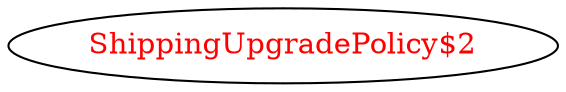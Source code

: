 digraph dependencyGraph {
 concentrate=true;
 ranksep="2.0";
 rankdir="LR"; 
 splines="ortho";
"ShippingUpgradePolicy$2" [fontcolor="red"];
}